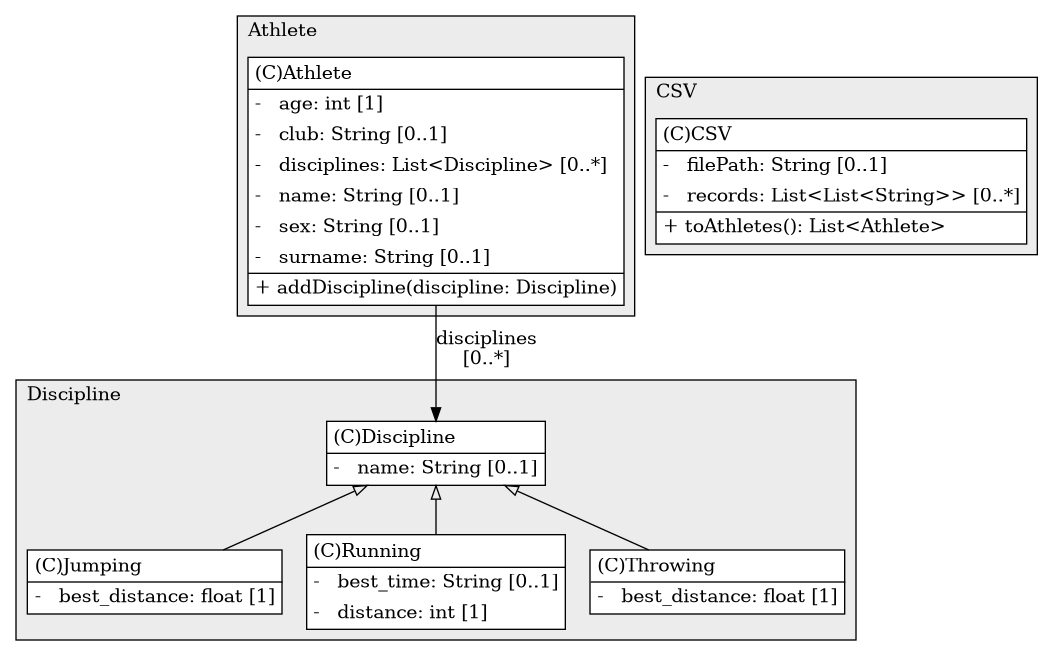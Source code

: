 @startuml

/' diagram meta data start
config=StructureConfiguration;
{
  "projectClassification": {
    "searchMode": "OpenProject", // OpenProject, AllProjects
    "includedProjects": "",
    "pathEndKeywords": "*.impl",
    "isClientPath": "",
    "isClientName": "",
    "isTestPath": "",
    "isTestName": "",
    "isMappingPath": "",
    "isMappingName": "",
    "isDataAccessPath": "",
    "isDataAccessName": "",
    "isDataStructurePath": "",
    "isDataStructureName": "",
    "isInterfaceStructuresPath": "",
    "isInterfaceStructuresName": "",
    "isEntryPointPath": "",
    "isEntryPointName": "",
    "treatFinalFieldsAsMandatory": false
  },
  "graphRestriction": {
    "classPackageExcludeFilter": "",
    "classPackageIncludeFilter": "",
    "classNameExcludeFilter": "",
    "classNameIncludeFilter": "",
    "methodNameExcludeFilter": "",
    "methodNameIncludeFilter": "",
    "removeByInheritance": "", // inheritance/annotation based filtering is done in a second step
    "removeByAnnotation": "",
    "removeByClassPackage": "", // cleanup the graph after inheritance/annotation based filtering is done
    "removeByClassName": "",
    "cutMappings": false,
    "cutEnum": true,
    "cutTests": true,
    "cutClient": true,
    "cutDataAccess": false,
    "cutInterfaceStructures": false,
    "cutDataStructures": false,
    "cutGetterAndSetter": true,
    "cutConstructors": true
  },
  "graphTraversal": {
    "forwardDepth": 6,
    "backwardDepth": 6,
    "classPackageExcludeFilter": "",
    "classPackageIncludeFilter": "",
    "classNameExcludeFilter": "",
    "classNameIncludeFilter": "",
    "methodNameExcludeFilter": "",
    "methodNameIncludeFilter": "",
    "hideMappings": false,
    "hideDataStructures": false,
    "hidePrivateMethods": true,
    "hideInterfaceCalls": true, // indirection: implementation -> interface (is hidden) -> implementation
    "onlyShowApplicationEntryPoints": false, // root node is included
    "useMethodCallsForStructureDiagram": "ForwardOnly" // ForwardOnly, BothDirections, No
  },
  "details": {
    "aggregation": "GroupByClass", // ByClass, GroupByClass, None
    "showClassGenericTypes": true,
    "showMethods": true,
    "showMethodParameterNames": true,
    "showMethodParameterTypes": true,
    "showMethodReturnType": true,
    "showPackageLevels": 2,
    "showDetailedClassStructure": true
  },
  "rootClass": "CSV.CSV",
  "extensionCallbackMethod": "" // qualified.class.name#methodName - signature: public static String method(String)
}
diagram meta data end '/



digraph g {
    rankdir="TB"
    splines=polyline
    

'nodes 
subgraph cluster_1941080176 { 
   	label=Discipline
	labeljust=l
	fillcolor="#ececec"
	style=filled
   
   Discipline1941080176[
	label=<<TABLE BORDER="1" CELLBORDER="0" CELLPADDING="4" CELLSPACING="0">
<TR><TD ALIGN="LEFT" >(C)Discipline</TD></TR>
<HR/>
<TR><TD ALIGN="LEFT" >-   name: String [0..1]</TD></TR>
</TABLE>>
	style=filled
	margin=0
	shape=plaintext
	fillcolor="#FFFFFF"
];

Jumping1941080176[
	label=<<TABLE BORDER="1" CELLBORDER="0" CELLPADDING="4" CELLSPACING="0">
<TR><TD ALIGN="LEFT" >(C)Jumping</TD></TR>
<HR/>
<TR><TD ALIGN="LEFT" >-   best_distance: float [1]</TD></TR>
</TABLE>>
	style=filled
	margin=0
	shape=plaintext
	fillcolor="#FFFFFF"
];

Running1941080176[
	label=<<TABLE BORDER="1" CELLBORDER="0" CELLPADDING="4" CELLSPACING="0">
<TR><TD ALIGN="LEFT" >(C)Running</TD></TR>
<HR/>
<TR><TD ALIGN="LEFT" >-   best_time: String [0..1]</TD></TR>
<TR><TD ALIGN="LEFT" >-   distance: int [1]</TD></TR>
</TABLE>>
	style=filled
	margin=0
	shape=plaintext
	fillcolor="#FFFFFF"
];

Throwing1941080176[
	label=<<TABLE BORDER="1" CELLBORDER="0" CELLPADDING="4" CELLSPACING="0">
<TR><TD ALIGN="LEFT" >(C)Throwing</TD></TR>
<HR/>
<TR><TD ALIGN="LEFT" >-   best_distance: float [1]</TD></TR>
</TABLE>>
	style=filled
	margin=0
	shape=plaintext
	fillcolor="#FFFFFF"
];
} 

subgraph cluster_67046 { 
   	label=CSV
	labeljust=l
	fillcolor="#ececec"
	style=filled
   
   CSV67046[
	label=<<TABLE BORDER="1" CELLBORDER="0" CELLPADDING="4" CELLSPACING="0">
<TR><TD ALIGN="LEFT" >(C)CSV</TD></TR>
<HR/>
<TR><TD ALIGN="LEFT" >-   filePath: String [0..1]</TD></TR>
<TR><TD ALIGN="LEFT" >-   records: List&lt;List&lt;String&gt;&gt; [0..*]</TD></TR>
<HR/>
<TR><TD ALIGN="LEFT" >+ toAthletes(): List&lt;Athlete&gt;</TD></TR>
</TABLE>>
	style=filled
	margin=0
	shape=plaintext
	fillcolor="#FFFFFF"
];
} 

subgraph cluster_978543007 { 
   	label=Athlete
	labeljust=l
	fillcolor="#ececec"
	style=filled
   
   Athlete978543007[
	label=<<TABLE BORDER="1" CELLBORDER="0" CELLPADDING="4" CELLSPACING="0">
<TR><TD ALIGN="LEFT" >(C)Athlete</TD></TR>
<HR/>
<TR><TD ALIGN="LEFT" >-   age: int [1]</TD></TR>
<TR><TD ALIGN="LEFT" >-   club: String [0..1]</TD></TR>
<TR><TD ALIGN="LEFT" >-   disciplines: List&lt;Discipline&gt; [0..*]</TD></TR>
<TR><TD ALIGN="LEFT" >-   name: String [0..1]</TD></TR>
<TR><TD ALIGN="LEFT" >-   sex: String [0..1]</TD></TR>
<TR><TD ALIGN="LEFT" >-   surname: String [0..1]</TD></TR>
<HR/>
<TR><TD ALIGN="LEFT" >+ addDiscipline(discipline: Discipline)</TD></TR>
</TABLE>>
	style=filled
	margin=0
	shape=plaintext
	fillcolor="#FFFFFF"
];
} 

'edges    
Athlete978543007 -> Discipline1941080176[label="disciplines
[0..*]"];
Discipline1941080176 -> Jumping1941080176[arrowhead=none, arrowtail=empty, dir=both];
Discipline1941080176 -> Running1941080176[arrowhead=none, arrowtail=empty, dir=both];
Discipline1941080176 -> Throwing1941080176[arrowhead=none, arrowtail=empty, dir=both];
    
}
@enduml